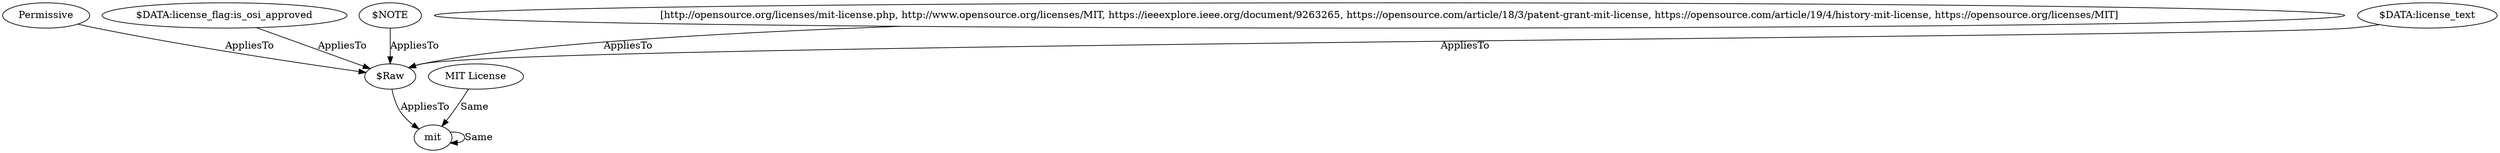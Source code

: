 digraph {
    11 [ label = "Permissive" ]
    119 [ label = "$DATA:license_flag:is_osi_approved" ]
    121 [ label = "$NOTE" ]
    6774 [ label = "mit" ]
    6775 [ label = "MIT License" ]
    6776 [ label = "$Raw" ]
    6777 [ label = "[http://opensource.org/licenses/mit-license.php, http://www.opensource.org/licenses/MIT, https://ieeexplore.ieee.org/document/9263265, https://opensource.com/article/18/3/patent-grant-mit-license, https://opensource.com/article/19/4/history-mit-license, https://opensource.org/licenses/MIT]" ]
    6778 [ label = "$DATA:license_text" ]
    6774 -> 6774 [ label = "Same" ]
    6775 -> 6774 [ label = "Same" ]
    6776 -> 6774 [ label = "AppliesTo" ]
    11 -> 6776 [ label = "AppliesTo" ]
    6777 -> 6776 [ label = "AppliesTo" ]
    119 -> 6776 [ label = "AppliesTo" ]
    6778 -> 6776 [ label = "AppliesTo" ]
    121 -> 6776 [ label = "AppliesTo" ]
}
